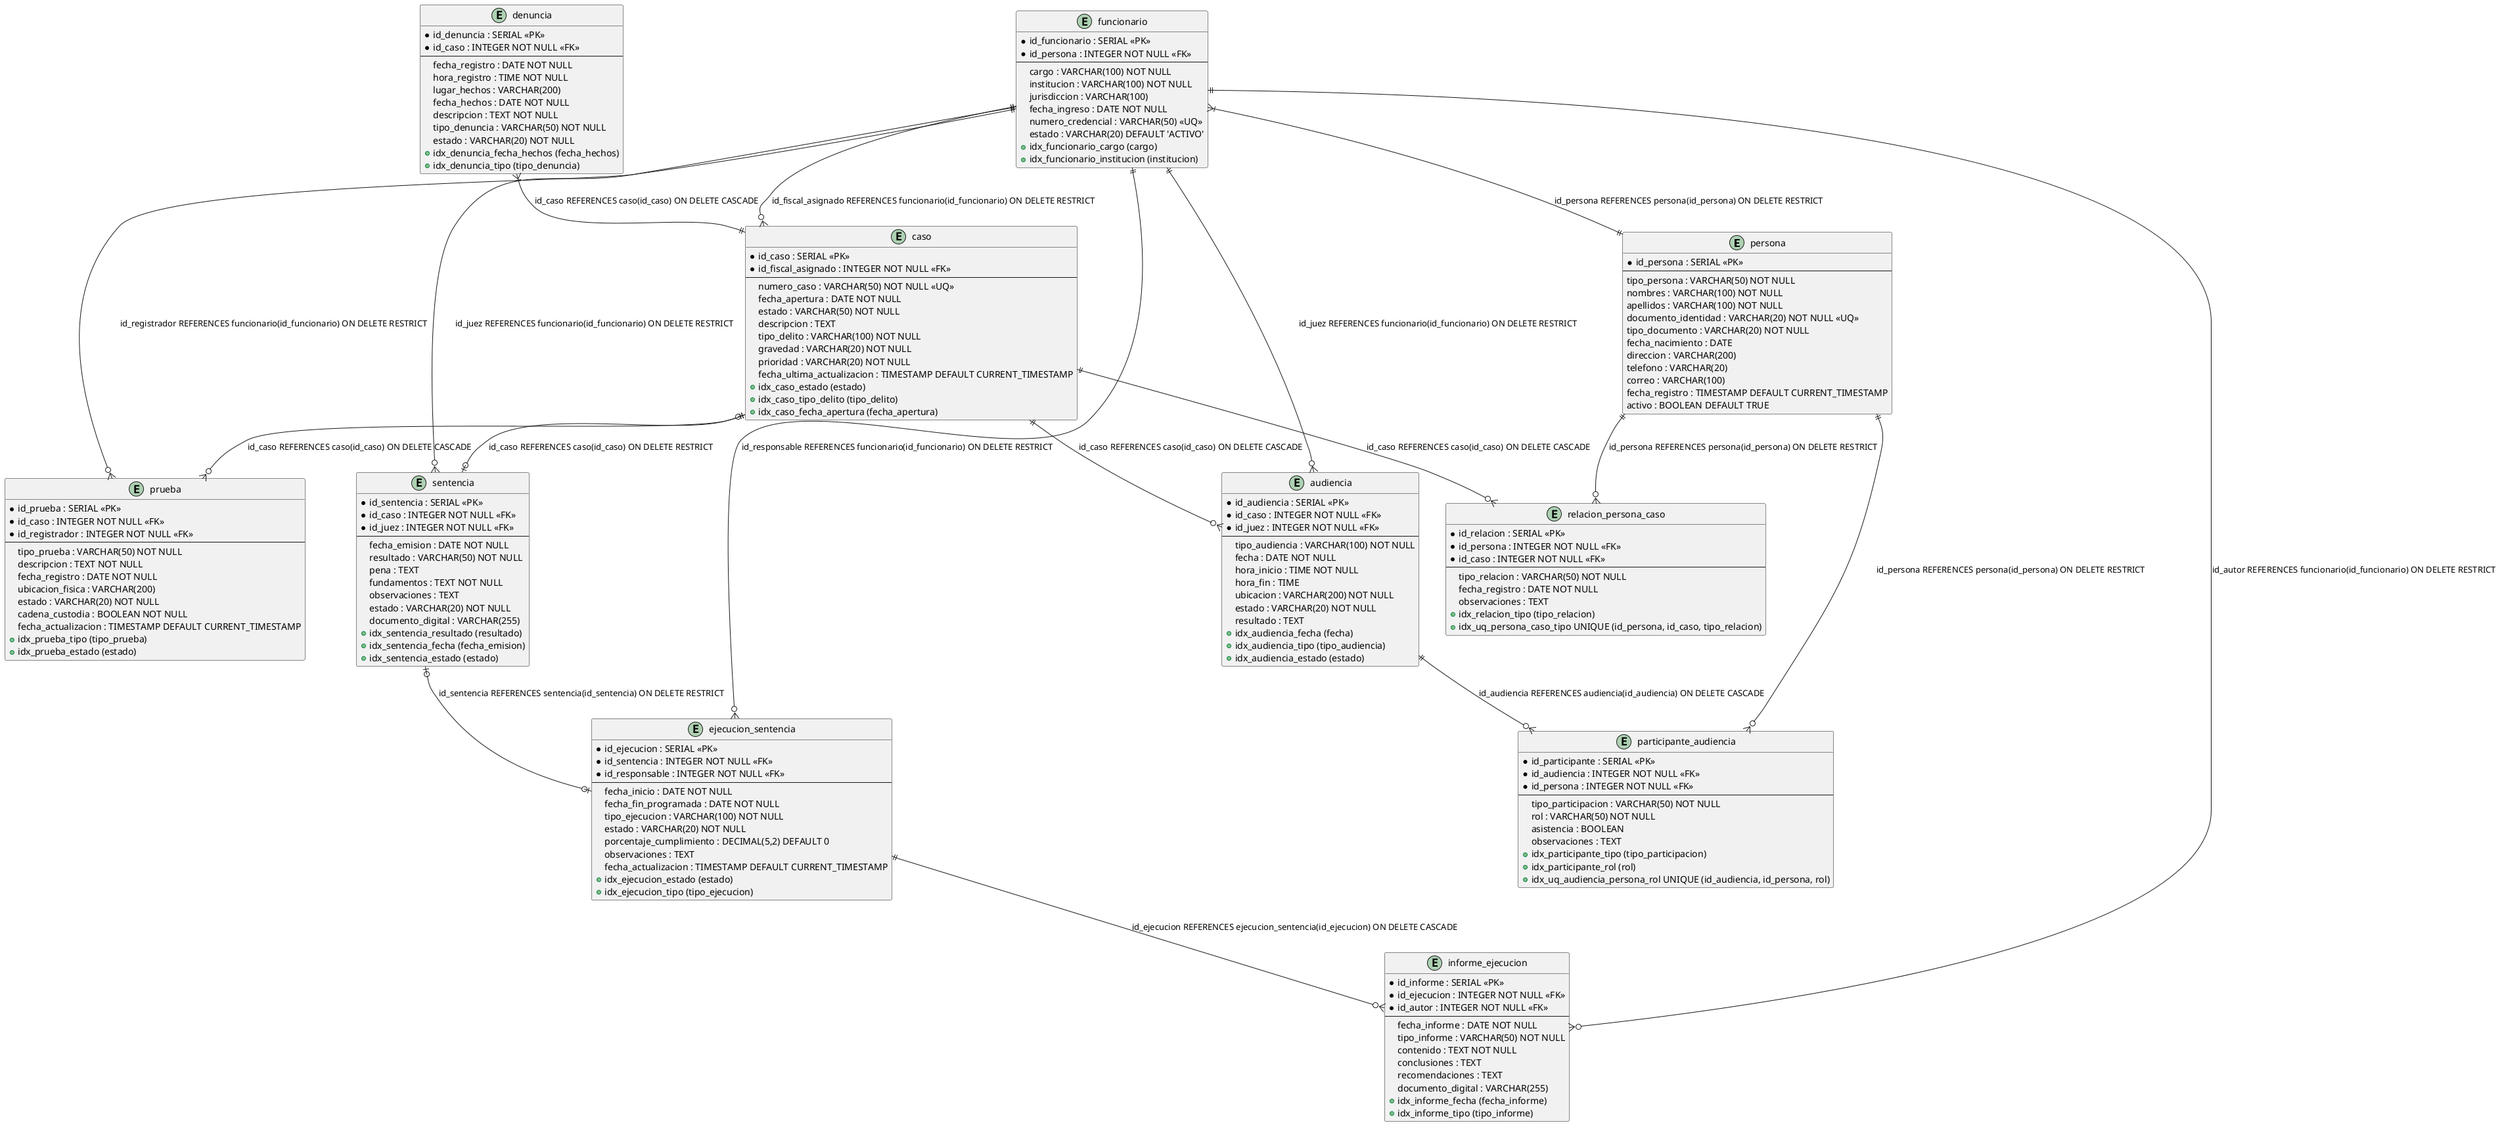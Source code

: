 @startuml Modelo Físico del Sistema Judicial

' Definición de tablas con tipos de datos específicos
entity "persona" as persona {
  * id_persona : SERIAL <<PK>>
  --
  tipo_persona : VARCHAR(50) NOT NULL
  nombres : VARCHAR(100) NOT NULL
  apellidos : VARCHAR(100) NOT NULL
  documento_identidad : VARCHAR(20) NOT NULL <<UQ>>
  tipo_documento : VARCHAR(20) NOT NULL
  fecha_nacimiento : DATE
  direccion : VARCHAR(200)
  telefono : VARCHAR(20)
  correo : VARCHAR(100)
  fecha_registro : TIMESTAMP DEFAULT CURRENT_TIMESTAMP
  activo : BOOLEAN DEFAULT TRUE
}

entity "funcionario" as funcionario {
  * id_funcionario : SERIAL <<PK>>
  * id_persona : INTEGER NOT NULL <<FK>>
  --
  cargo : VARCHAR(100) NOT NULL
  institucion : VARCHAR(100) NOT NULL
  jurisdiccion : VARCHAR(100)
  fecha_ingreso : DATE NOT NULL
  numero_credencial : VARCHAR(50) <<UQ>>
  estado : VARCHAR(20) DEFAULT 'ACTIVO'
  + idx_funcionario_cargo (cargo)
  + idx_funcionario_institucion (institucion)
}

entity "caso" as caso {
  * id_caso : SERIAL <<PK>>
  * id_fiscal_asignado : INTEGER NOT NULL <<FK>>
  --
  numero_caso : VARCHAR(50) NOT NULL <<UQ>>
  fecha_apertura : DATE NOT NULL
  estado : VARCHAR(50) NOT NULL
  descripcion : TEXT
  tipo_delito : VARCHAR(100) NOT NULL
  gravedad : VARCHAR(20) NOT NULL
  prioridad : VARCHAR(20) NOT NULL
  fecha_ultima_actualizacion : TIMESTAMP DEFAULT CURRENT_TIMESTAMP
  + idx_caso_estado (estado)
  + idx_caso_tipo_delito (tipo_delito)
  + idx_caso_fecha_apertura (fecha_apertura)
}

entity "denuncia" as denuncia {
  * id_denuncia : SERIAL <<PK>>
  * id_caso : INTEGER NOT NULL <<FK>>
  --
  fecha_registro : DATE NOT NULL
  hora_registro : TIME NOT NULL
  lugar_hechos : VARCHAR(200)
  fecha_hechos : DATE NOT NULL
  descripcion : TEXT NOT NULL
  tipo_denuncia : VARCHAR(50) NOT NULL
  estado : VARCHAR(20) NOT NULL
  + idx_denuncia_fecha_hechos (fecha_hechos)
  + idx_denuncia_tipo (tipo_denuncia)
}

entity "relacion_persona_caso" as rel_persona_caso {
  * id_relacion : SERIAL <<PK>>
  * id_persona : INTEGER NOT NULL <<FK>>
  * id_caso : INTEGER NOT NULL <<FK>>
  --
  tipo_relacion : VARCHAR(50) NOT NULL
  fecha_registro : DATE NOT NULL
  observaciones : TEXT
  + idx_relacion_tipo (tipo_relacion)
  + idx_uq_persona_caso_tipo UNIQUE (id_persona, id_caso, tipo_relacion)
}

entity "prueba" as prueba {
  * id_prueba : SERIAL <<PK>>
  * id_caso : INTEGER NOT NULL <<FK>>
  * id_registrador : INTEGER NOT NULL <<FK>>
  --
  tipo_prueba : VARCHAR(50) NOT NULL
  descripcion : TEXT NOT NULL
  fecha_registro : DATE NOT NULL
  ubicacion_fisica : VARCHAR(200)
  estado : VARCHAR(20) NOT NULL
  cadena_custodia : BOOLEAN NOT NULL
  fecha_actualizacion : TIMESTAMP DEFAULT CURRENT_TIMESTAMP
  + idx_prueba_tipo (tipo_prueba)
  + idx_prueba_estado (estado)
}

entity "audiencia" as audiencia {
  * id_audiencia : SERIAL <<PK>>
  * id_caso : INTEGER NOT NULL <<FK>>
  * id_juez : INTEGER NOT NULL <<FK>>
  --
  tipo_audiencia : VARCHAR(100) NOT NULL
  fecha : DATE NOT NULL
  hora_inicio : TIME NOT NULL
  hora_fin : TIME
  ubicacion : VARCHAR(200) NOT NULL
  estado : VARCHAR(20) NOT NULL
  resultado : TEXT
  + idx_audiencia_fecha (fecha)
  + idx_audiencia_tipo (tipo_audiencia)
  + idx_audiencia_estado (estado)
}

entity "participante_audiencia" as part_audiencia {
  * id_participante : SERIAL <<PK>>
  * id_audiencia : INTEGER NOT NULL <<FK>>
  * id_persona : INTEGER NOT NULL <<FK>>
  --
  tipo_participacion : VARCHAR(50) NOT NULL
  rol : VARCHAR(50) NOT NULL
  asistencia : BOOLEAN
  observaciones : TEXT
  + idx_participante_tipo (tipo_participacion)
  + idx_participante_rol (rol)
  + idx_uq_audiencia_persona_rol UNIQUE (id_audiencia, id_persona, rol)
}

entity "sentencia" as sentencia {
  * id_sentencia : SERIAL <<PK>>
  * id_caso : INTEGER NOT NULL <<FK>>
  * id_juez : INTEGER NOT NULL <<FK>>
  --
  fecha_emision : DATE NOT NULL
  resultado : VARCHAR(50) NOT NULL
  pena : TEXT
  fundamentos : TEXT NOT NULL
  observaciones : TEXT
  estado : VARCHAR(20) NOT NULL
  documento_digital : VARCHAR(255)
  + idx_sentencia_resultado (resultado)
  + idx_sentencia_fecha (fecha_emision)
  + idx_sentencia_estado (estado)
}

entity "ejecucion_sentencia" as ejecucion {
  * id_ejecucion : SERIAL <<PK>>
  * id_sentencia : INTEGER NOT NULL <<FK>>
  * id_responsable : INTEGER NOT NULL <<FK>>
  --
  fecha_inicio : DATE NOT NULL
  fecha_fin_programada : DATE NOT NULL
  tipo_ejecucion : VARCHAR(100) NOT NULL
  estado : VARCHAR(20) NOT NULL
  porcentaje_cumplimiento : DECIMAL(5,2) DEFAULT 0
  observaciones : TEXT
  fecha_actualizacion : TIMESTAMP DEFAULT CURRENT_TIMESTAMP
  + idx_ejecucion_estado (estado)
  + idx_ejecucion_tipo (tipo_ejecucion)
}

entity "informe_ejecucion" as informe {
  * id_informe : SERIAL <<PK>>
  * id_ejecucion : INTEGER NOT NULL <<FK>>
  * id_autor : INTEGER NOT NULL <<FK>>
  --
  fecha_informe : DATE NOT NULL
  tipo_informe : VARCHAR(50) NOT NULL
  contenido : TEXT NOT NULL
  conclusiones : TEXT
  recomendaciones : TEXT
  documento_digital : VARCHAR(255)
  + idx_informe_fecha (fecha_informe)
  + idx_informe_tipo (tipo_informe)
}

' Relaciones con restricciones de integridad referencial
funcionario }|--|| persona : "id_persona REFERENCES persona(id_persona) ON DELETE RESTRICT"
denuncia }|--|| caso : "id_caso REFERENCES caso(id_caso) ON DELETE CASCADE"
caso ||--o{ rel_persona_caso : "id_caso REFERENCES caso(id_caso) ON DELETE CASCADE"
persona ||--o{ rel_persona_caso : "id_persona REFERENCES persona(id_persona) ON DELETE RESTRICT"
caso ||--o{ prueba : "id_caso REFERENCES caso(id_caso) ON DELETE CASCADE"
caso ||--o{ audiencia : "id_caso REFERENCES caso(id_caso) ON DELETE CASCADE"
caso |o--o| sentencia : "id_caso REFERENCES caso(id_caso) ON DELETE RESTRICT"
sentencia |o--o| ejecucion : "id_sentencia REFERENCES sentencia(id_sentencia) ON DELETE RESTRICT"
audiencia ||--o{ part_audiencia : "id_audiencia REFERENCES audiencia(id_audiencia) ON DELETE CASCADE"
persona ||--o{ part_audiencia : "id_persona REFERENCES persona(id_persona) ON DELETE RESTRICT"
ejecucion ||--o{ informe : "id_ejecucion REFERENCES ejecucion_sentencia(id_ejecucion) ON DELETE CASCADE"
funcionario ||--o{ prueba : "id_registrador REFERENCES funcionario(id_funcionario) ON DELETE RESTRICT"
funcionario ||--o{ caso : "id_fiscal_asignado REFERENCES funcionario(id_funcionario) ON DELETE RESTRICT"
funcionario ||--o{ audiencia : "id_juez REFERENCES funcionario(id_funcionario) ON DELETE RESTRICT"
funcionario ||--o{ sentencia : "id_juez REFERENCES funcionario(id_funcionario) ON DELETE RESTRICT"
funcionario ||--o{ ejecucion : "id_responsable REFERENCES funcionario(id_funcionario) ON DELETE RESTRICT"
funcionario ||--o{ informe : "id_autor REFERENCES funcionario(id_funcionario) ON DELETE RESTRICT"

@enduml
